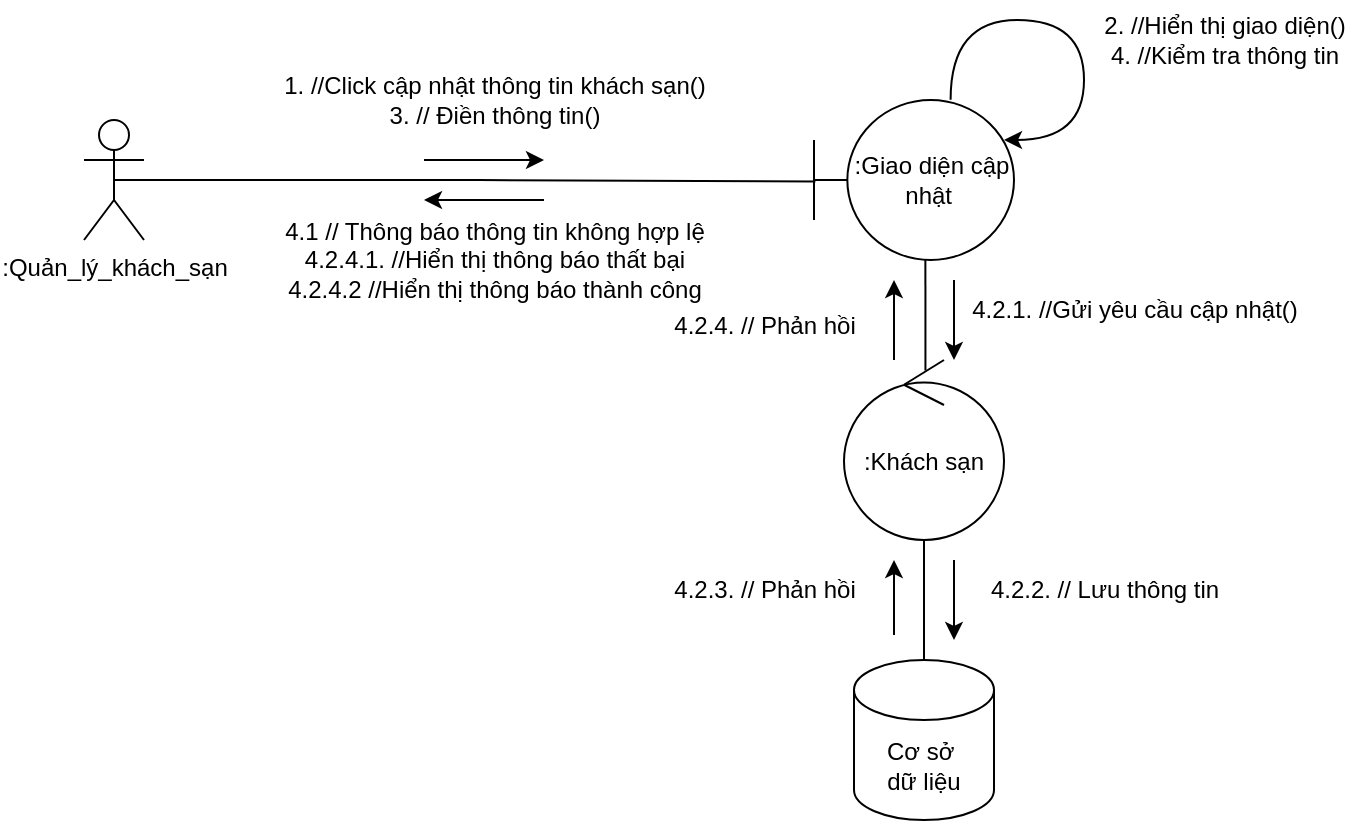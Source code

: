 <mxfile version="24.2.5" type="github">
  <diagram name="Page-1" id="Y9cooXQTNKIVQWJ8LbqB">
    <mxGraphModel dx="1191" dy="617" grid="1" gridSize="10" guides="1" tooltips="1" connect="1" arrows="1" fold="1" page="1" pageScale="1" pageWidth="850" pageHeight="1100" math="0" shadow="0">
      <root>
        <mxCell id="0" />
        <mxCell id="1" parent="0" />
        <mxCell id="b49kVHEingT7oLHXLjMW-1" style="edgeStyle=orthogonalEdgeStyle;rounded=0;orthogonalLoop=1;jettySize=auto;html=1;entryX=0.007;entryY=0.51;entryDx=0;entryDy=0;endArrow=none;endFill=0;entryPerimeter=0;exitX=0.5;exitY=0.5;exitDx=0;exitDy=0;exitPerimeter=0;" edge="1" parent="1" source="b49kVHEingT7oLHXLjMW-2" target="b49kVHEingT7oLHXLjMW-16">
          <mxGeometry relative="1" as="geometry">
            <mxPoint x="430" y="100" as="targetPoint" />
            <mxPoint x="225" y="100" as="sourcePoint" />
          </mxGeometry>
        </mxCell>
        <mxCell id="b49kVHEingT7oLHXLjMW-2" value="&lt;span id=&quot;selected_text&quot;&gt;&lt;/span&gt;&lt;span id=&quot;selected_text&quot;&gt;&lt;/span&gt;&lt;span id=&quot;selected_text&quot;&gt;&lt;/span&gt;&lt;span id=&quot;selected_text&quot;&gt;&lt;/span&gt;&lt;span id=&quot;selected_text&quot;&gt;&lt;/span&gt;:Quản_lý_khách_sạn" style="shape=umlActor;verticalLabelPosition=bottom;verticalAlign=top;html=1;" vertex="1" parent="1">
          <mxGeometry x="130" y="70" width="30" height="60" as="geometry" />
        </mxCell>
        <mxCell id="b49kVHEingT7oLHXLjMW-3" value="&lt;span id=&quot;selected_text&quot;&gt;&lt;/span&gt;&lt;span id=&quot;selected_text&quot;&gt;&lt;/span&gt;&lt;span id=&quot;selected_text&quot;&gt;&lt;/span&gt;1. //Click cập nhật thông tin khách sạn()&lt;div&gt;3. // Điền thông tin()&lt;/div&gt;" style="text;html=1;align=center;verticalAlign=middle;resizable=0;points=[];autosize=1;strokeColor=none;fillColor=none;" vertex="1" parent="1">
          <mxGeometry x="220" y="40" width="230" height="40" as="geometry" />
        </mxCell>
        <mxCell id="b49kVHEingT7oLHXLjMW-4" style="edgeStyle=orthogonalEdgeStyle;rounded=0;orthogonalLoop=1;jettySize=auto;html=1;exitX=0.557;exitY=0.979;exitDx=0;exitDy=0;endArrow=none;endFill=0;exitPerimeter=0;entryX=0.509;entryY=0.058;entryDx=0;entryDy=0;entryPerimeter=0;" edge="1" parent="1" source="b49kVHEingT7oLHXLjMW-16" target="b49kVHEingT7oLHXLjMW-17">
          <mxGeometry relative="1" as="geometry">
            <mxPoint x="550" y="210" as="targetPoint" />
            <mxPoint x="550" y="125" as="sourcePoint" />
          </mxGeometry>
        </mxCell>
        <mxCell id="b49kVHEingT7oLHXLjMW-5" style="edgeStyle=orthogonalEdgeStyle;rounded=0;orthogonalLoop=1;jettySize=auto;html=1;exitX=0.5;exitY=1;exitDx=0;exitDy=0;endArrow=none;endFill=0;" edge="1" parent="1">
          <mxGeometry relative="1" as="geometry">
            <mxPoint x="550" y="340" as="targetPoint" />
            <mxPoint x="550" y="260" as="sourcePoint" />
          </mxGeometry>
        </mxCell>
        <mxCell id="b49kVHEingT7oLHXLjMW-6" value="&lt;span id=&quot;selected_text&quot;&gt;&lt;/span&gt;&lt;span id=&quot;selected_text&quot;&gt;&lt;/span&gt;Cơ sở&amp;nbsp;&lt;div&gt;dữ liệu&lt;/div&gt;" style="shape=cylinder3;whiteSpace=wrap;html=1;boundedLbl=1;backgroundOutline=1;size=15;" vertex="1" parent="1">
          <mxGeometry x="515" y="340" width="70" height="80" as="geometry" />
        </mxCell>
        <mxCell id="b49kVHEingT7oLHXLjMW-7" value="&lt;span id=&quot;selected_text&quot;&gt;&lt;/span&gt;&lt;span id=&quot;selected_text&quot;&gt;&lt;/span&gt;&lt;span id=&quot;selected_text&quot;&gt;&lt;/span&gt;&lt;span id=&quot;selected_text&quot;&gt;&lt;/span&gt;&lt;span id=&quot;selected_text&quot;&gt;&lt;/span&gt;&lt;span id=&quot;selected_text&quot;&gt;&lt;/span&gt;&lt;span id=&quot;selected_text&quot;&gt;&lt;/span&gt;4.2.1. //Gửi yêu cầu &lt;span id=&quot;selected_text&quot;&gt;&lt;/span&gt;&lt;span id=&quot;selected_text&quot;&gt;&lt;/span&gt;cập nhật()" style="text;html=1;align=center;verticalAlign=middle;resizable=0;points=[];autosize=1;strokeColor=none;fillColor=none;" vertex="1" parent="1">
          <mxGeometry x="560" y="150" width="190" height="30" as="geometry" />
        </mxCell>
        <mxCell id="b49kVHEingT7oLHXLjMW-8" value="" style="endArrow=classic;html=1;rounded=0;" edge="1" parent="1">
          <mxGeometry width="50" height="50" relative="1" as="geometry">
            <mxPoint x="300" y="90" as="sourcePoint" />
            <mxPoint x="360" y="90" as="targetPoint" />
          </mxGeometry>
        </mxCell>
        <mxCell id="b49kVHEingT7oLHXLjMW-9" value="" style="endArrow=classic;html=1;rounded=0;" edge="1" parent="1">
          <mxGeometry width="50" height="50" relative="1" as="geometry">
            <mxPoint x="565" y="150" as="sourcePoint" />
            <mxPoint x="565" y="190" as="targetPoint" />
          </mxGeometry>
        </mxCell>
        <mxCell id="b49kVHEingT7oLHXLjMW-10" value="" style="endArrow=classic;html=1;rounded=0;" edge="1" parent="1">
          <mxGeometry width="50" height="50" relative="1" as="geometry">
            <mxPoint x="565" y="290" as="sourcePoint" />
            <mxPoint x="565" y="330" as="targetPoint" />
          </mxGeometry>
        </mxCell>
        <mxCell id="b49kVHEingT7oLHXLjMW-11" value="&lt;span id=&quot;selected_text&quot;&gt;&lt;/span&gt;4.2.2. // Lưu thông tin" style="text;html=1;align=center;verticalAlign=middle;resizable=0;points=[];autosize=1;strokeColor=none;fillColor=none;" vertex="1" parent="1">
          <mxGeometry x="570" y="290" width="140" height="30" as="geometry" />
        </mxCell>
        <mxCell id="b49kVHEingT7oLHXLjMW-12" value="" style="endArrow=classic;html=1;rounded=0;" edge="1" parent="1">
          <mxGeometry width="50" height="50" relative="1" as="geometry">
            <mxPoint x="535" y="327.5" as="sourcePoint" />
            <mxPoint x="535" y="290" as="targetPoint" />
          </mxGeometry>
        </mxCell>
        <mxCell id="b49kVHEingT7oLHXLjMW-13" value="4.2.3. // Phản hồi" style="text;html=1;align=center;verticalAlign=middle;resizable=0;points=[];autosize=1;strokeColor=none;fillColor=none;" vertex="1" parent="1">
          <mxGeometry x="415" y="290" width="110" height="30" as="geometry" />
        </mxCell>
        <mxCell id="b49kVHEingT7oLHXLjMW-14" value="" style="endArrow=classic;html=1;rounded=0;" edge="1" parent="1">
          <mxGeometry width="50" height="50" relative="1" as="geometry">
            <mxPoint x="535" y="190" as="sourcePoint" />
            <mxPoint x="535" y="150" as="targetPoint" />
          </mxGeometry>
        </mxCell>
        <mxCell id="b49kVHEingT7oLHXLjMW-15" value="4.2.4. // Phản hồi" style="text;html=1;align=center;verticalAlign=middle;resizable=0;points=[];autosize=1;strokeColor=none;fillColor=none;" vertex="1" parent="1">
          <mxGeometry x="415" y="157.5" width="110" height="30" as="geometry" />
        </mxCell>
        <mxCell id="b49kVHEingT7oLHXLjMW-16" value="&lt;span id=&quot;selected_text&quot;&gt;&lt;/span&gt;&lt;span id=&quot;selected_text&quot;&gt;&lt;/span&gt;&lt;span id=&quot;selected_text&quot;&gt;&lt;/span&gt;&lt;span id=&quot;selected_text&quot;&gt;&lt;/span&gt;&lt;span id=&quot;selected_text&quot;&gt;&lt;/span&gt;&lt;span id=&quot;selected_text&quot;&gt;&lt;/span&gt;:&lt;span id=&quot;selected_text&quot;&gt;&lt;/span&gt;&lt;span id=&quot;selected_text&quot;&gt;&lt;/span&gt;Giao diện cập nhật&amp;nbsp;" style="shape=umlBoundary;whiteSpace=wrap;html=1;" vertex="1" parent="1">
          <mxGeometry x="495" y="60" width="100" height="80" as="geometry" />
        </mxCell>
        <mxCell id="b49kVHEingT7oLHXLjMW-17" value="&lt;span id=&quot;selected_text&quot;&gt;&lt;/span&gt;&lt;span id=&quot;selected_text&quot;&gt;&lt;/span&gt;&lt;span id=&quot;selected_text&quot;&gt;&lt;/span&gt;&lt;span id=&quot;selected_text&quot;&gt;&lt;/span&gt;&lt;span id=&quot;selected_text&quot;&gt;&lt;/span&gt;&lt;span id=&quot;selected_text&quot;&gt;&lt;/span&gt;:Khách sạn" style="ellipse;shape=umlControl;whiteSpace=wrap;html=1;" vertex="1" parent="1">
          <mxGeometry x="510" y="190" width="80" height="90" as="geometry" />
        </mxCell>
        <mxCell id="b49kVHEingT7oLHXLjMW-18" value="" style="endArrow=classic;html=1;rounded=0;" edge="1" parent="1">
          <mxGeometry width="50" height="50" relative="1" as="geometry">
            <mxPoint x="360" y="110" as="sourcePoint" />
            <mxPoint x="300" y="110" as="targetPoint" />
          </mxGeometry>
        </mxCell>
        <mxCell id="b49kVHEingT7oLHXLjMW-19" value="&lt;div&gt;&lt;span id=&quot;selected_text&quot;&gt;&lt;/span&gt;&lt;span id=&quot;selected_text&quot;&gt;&lt;/span&gt;&lt;span id=&quot;selected_text&quot;&gt;&lt;/span&gt;&lt;span id=&quot;selected_text&quot;&gt;&lt;/span&gt;4.1 // Thông báo thông tin không hợp lệ&lt;/div&gt;4.2.4.1. //Hiển thị thông báo thất bại&lt;div&gt;4.2.4.2 //&lt;span id=&quot;selected_text&quot;&gt;&lt;/span&gt;&lt;span id=&quot;selected_text&quot;&gt;&lt;/span&gt;&lt;span id=&quot;selected_text&quot;&gt;&lt;/span&gt;&lt;span id=&quot;selected_text&quot;&gt;&lt;/span&gt;&lt;span id=&quot;selected_text&quot;&gt;&lt;/span&gt;&lt;span id=&quot;selected_text&quot;&gt;&lt;/span&gt;&lt;span id=&quot;selected_text&quot;&gt;&lt;/span&gt;&lt;span id=&quot;selected_text&quot;&gt;&lt;/span&gt;&lt;span id=&quot;selected_text&quot;&gt;&lt;/span&gt;&lt;span id=&quot;selected_text&quot;&gt;&lt;/span&gt;Hiển thị thông báo thành công&lt;/div&gt;" style="text;html=1;align=center;verticalAlign=middle;resizable=0;points=[];autosize=1;strokeColor=none;fillColor=none;" vertex="1" parent="1">
          <mxGeometry x="220" y="110" width="230" height="60" as="geometry" />
        </mxCell>
        <mxCell id="b49kVHEingT7oLHXLjMW-20" value="" style="endArrow=classic;html=1;rounded=0;exitX=0.683;exitY=-0.002;exitDx=0;exitDy=0;exitPerimeter=0;edgeStyle=orthogonalEdgeStyle;curved=1;" edge="1" parent="1" source="b49kVHEingT7oLHXLjMW-16">
          <mxGeometry width="50" height="50" relative="1" as="geometry">
            <mxPoint x="400" y="240" as="sourcePoint" />
            <mxPoint x="590" y="80" as="targetPoint" />
            <Array as="points">
              <mxPoint x="563" y="20" />
              <mxPoint x="630" y="20" />
              <mxPoint x="630" y="80" />
            </Array>
          </mxGeometry>
        </mxCell>
        <mxCell id="b49kVHEingT7oLHXLjMW-21" value="&lt;span id=&quot;selected_text&quot;&gt;&lt;/span&gt;&lt;span id=&quot;selected_text&quot;&gt;&lt;/span&gt;&lt;span id=&quot;selected_text&quot;&gt;&lt;/span&gt;&lt;span id=&quot;selected_text&quot;&gt;&lt;/span&gt;2. //Hiển thị giao diện()&lt;div&gt;4. //Kiểm tra thông tin&lt;/div&gt;" style="text;html=1;align=center;verticalAlign=middle;resizable=0;points=[];autosize=1;strokeColor=none;fillColor=none;" vertex="1" parent="1">
          <mxGeometry x="630" y="10" width="140" height="40" as="geometry" />
        </mxCell>
      </root>
    </mxGraphModel>
  </diagram>
</mxfile>
